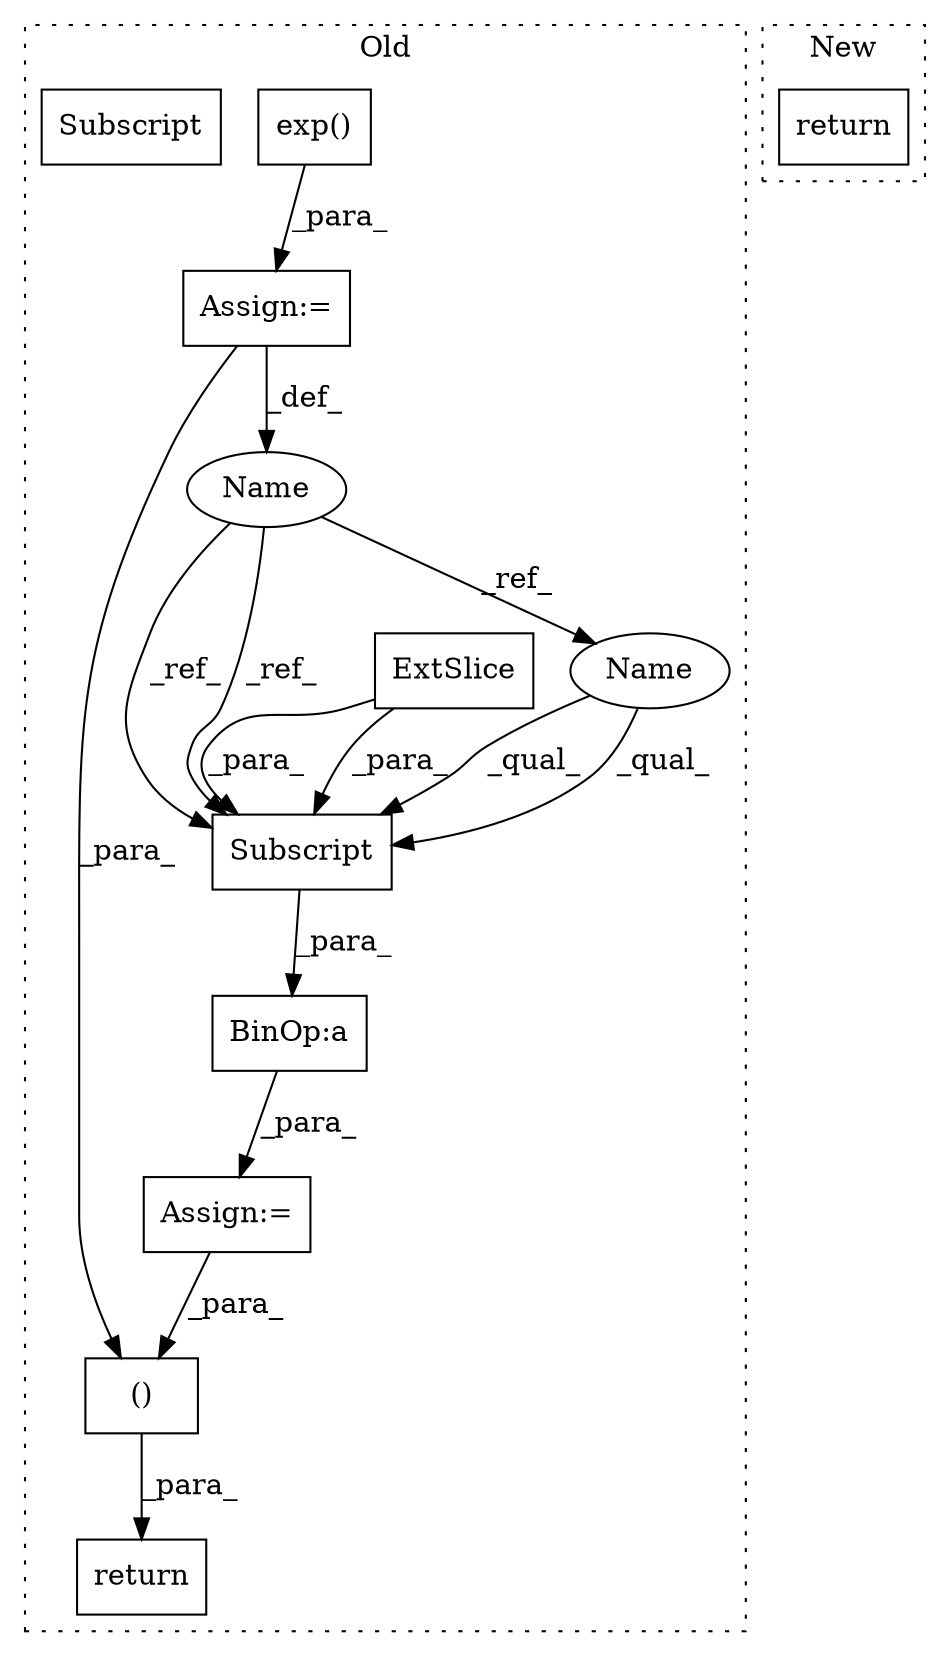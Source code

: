 digraph G {
subgraph cluster0 {
1 [label="exp()" a="75" s="749,803" l="10,1" shape="box"];
3 [label="Assign:=" a="68" s="816" l="3" shape="box"];
4 [label="return" a="93" s="909" l="7" shape="box"];
5 [label="BinOp:a" a="82" s="829" l="3" shape="box"];
6 [label="()" a="54" s="879" l="11" shape="box"];
7 [label="Assign:=" a="68" s="746" l="3" shape="box"];
8 [label="Subscript" a="63" s="832,0" l="12,0" shape="box"];
9 [label="Name" a="87" s="743" l="3" shape="ellipse"];
10 [label="ExtSlice" a="85" s="832" l="3" shape="box"];
11 [label="Name" a="87" s="832" l="3" shape="ellipse"];
12 [label="Subscript" a="63" s="832,0" l="12,0" shape="box"];
label = "Old";
style="dotted";
}
subgraph cluster1 {
2 [label="return" a="93" s="853" l="7" shape="box"];
label = "New";
style="dotted";
}
1 -> 7 [label="_para_"];
3 -> 6 [label="_para_"];
5 -> 3 [label="_para_"];
6 -> 4 [label="_para_"];
7 -> 6 [label="_para_"];
7 -> 9 [label="_def_"];
9 -> 12 [label="_ref_"];
9 -> 12 [label="_ref_"];
9 -> 11 [label="_ref_"];
10 -> 12 [label="_para_"];
10 -> 12 [label="_para_"];
11 -> 12 [label="_qual_"];
11 -> 12 [label="_qual_"];
12 -> 5 [label="_para_"];
}